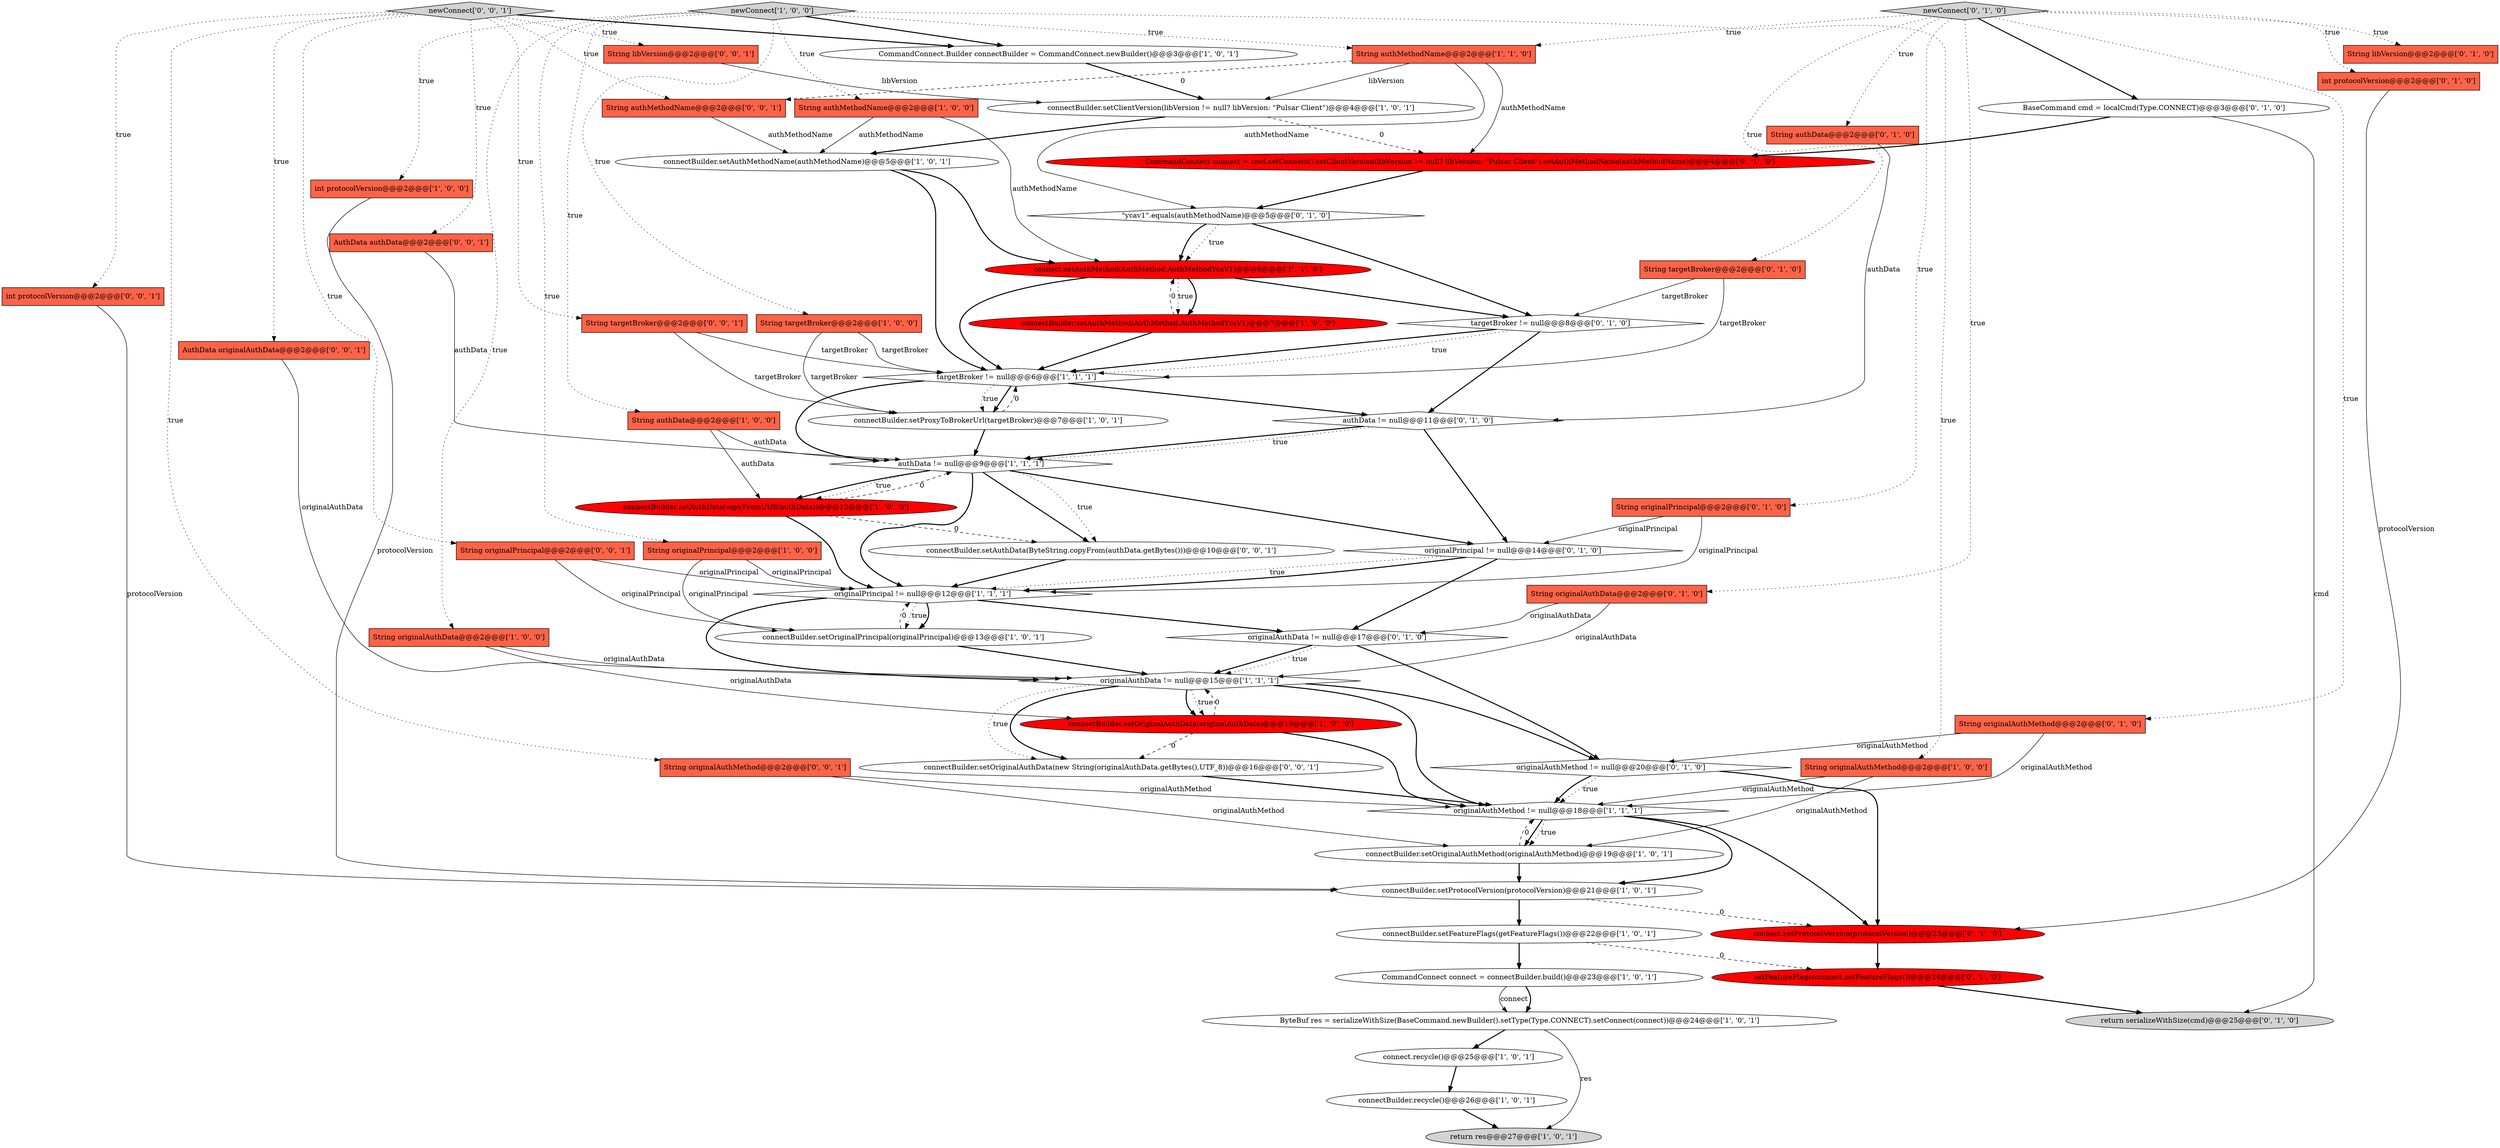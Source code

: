 digraph {
48 [style = filled, label = "targetBroker != null@@@8@@@['0', '1', '0']", fillcolor = white, shape = diamond image = "AAA0AAABBB2BBB"];
60 [style = filled, label = "connectBuilder.setOriginalAuthData(new String(originalAuthData.getBytes(),UTF_8))@@@16@@@['0', '0', '1']", fillcolor = white, shape = ellipse image = "AAA0AAABBB3BBB"];
25 [style = filled, label = "connectBuilder.setAuthMethod(AuthMethod.AuthMethodYcaV1)@@@7@@@['1', '0', '0']", fillcolor = red, shape = ellipse image = "AAA1AAABBB1BBB"];
19 [style = filled, label = "originalAuthMethod != null@@@18@@@['1', '1', '1']", fillcolor = white, shape = diamond image = "AAA0AAABBB1BBB"];
56 [style = filled, label = "String originalAuthMethod@@@2@@@['0', '0', '1']", fillcolor = tomato, shape = box image = "AAA0AAABBB3BBB"];
30 [style = filled, label = "connectBuilder.setOriginalPrincipal(originalPrincipal)@@@13@@@['1', '0', '1']", fillcolor = white, shape = ellipse image = "AAA0AAABBB1BBB"];
32 [style = filled, label = "originalPrincipal != null@@@14@@@['0', '1', '0']", fillcolor = white, shape = diamond image = "AAA0AAABBB2BBB"];
2 [style = filled, label = "connectBuilder.recycle()@@@26@@@['1', '0', '1']", fillcolor = white, shape = ellipse image = "AAA0AAABBB1BBB"];
59 [style = filled, label = "String authMethodName@@@2@@@['0', '0', '1']", fillcolor = tomato, shape = box image = "AAA0AAABBB3BBB"];
10 [style = filled, label = "authData != null@@@9@@@['1', '1', '1']", fillcolor = white, shape = diamond image = "AAA0AAABBB1BBB"];
23 [style = filled, label = "String authData@@@2@@@['1', '0', '0']", fillcolor = tomato, shape = box image = "AAA0AAABBB1BBB"];
11 [style = filled, label = "String originalAuthData@@@2@@@['1', '0', '0']", fillcolor = tomato, shape = box image = "AAA0AAABBB1BBB"];
34 [style = filled, label = "String originalPrincipal@@@2@@@['0', '1', '0']", fillcolor = tomato, shape = box image = "AAA0AAABBB2BBB"];
39 [style = filled, label = "originalAuthData != null@@@17@@@['0', '1', '0']", fillcolor = white, shape = diamond image = "AAA0AAABBB2BBB"];
6 [style = filled, label = "connectBuilder.setOriginalAuthMethod(originalAuthMethod)@@@19@@@['1', '0', '1']", fillcolor = white, shape = ellipse image = "AAA0AAABBB1BBB"];
9 [style = filled, label = "String originalAuthMethod@@@2@@@['1', '0', '0']", fillcolor = tomato, shape = box image = "AAA0AAABBB1BBB"];
26 [style = filled, label = "String authMethodName@@@2@@@['1', '1', '0']", fillcolor = tomato, shape = box image = "AAA0AAABBB1BBB"];
54 [style = filled, label = "String originalPrincipal@@@2@@@['0', '0', '1']", fillcolor = tomato, shape = box image = "AAA0AAABBB3BBB"];
18 [style = filled, label = "ByteBuf res = serializeWithSize(BaseCommand.newBuilder().setType(Type.CONNECT).setConnect(connect))@@@24@@@['1', '0', '1']", fillcolor = white, shape = ellipse image = "AAA0AAABBB1BBB"];
44 [style = filled, label = "return serializeWithSize(cmd)@@@25@@@['0', '1', '0']", fillcolor = lightgray, shape = ellipse image = "AAA0AAABBB2BBB"];
21 [style = filled, label = "connectBuilder.setFeatureFlags(getFeatureFlags())@@@22@@@['1', '0', '1']", fillcolor = white, shape = ellipse image = "AAA0AAABBB1BBB"];
31 [style = filled, label = "BaseCommand cmd = localCmd(Type.CONNECT)@@@3@@@['0', '1', '0']", fillcolor = white, shape = ellipse image = "AAA0AAABBB2BBB"];
13 [style = filled, label = "connectBuilder.setProxyToBrokerUrl(targetBroker)@@@7@@@['1', '0', '1']", fillcolor = white, shape = ellipse image = "AAA0AAABBB1BBB"];
47 [style = filled, label = "String targetBroker@@@2@@@['0', '1', '0']", fillcolor = tomato, shape = box image = "AAA0AAABBB2BBB"];
55 [style = filled, label = "AuthData authData@@@2@@@['0', '0', '1']", fillcolor = tomato, shape = box image = "AAA0AAABBB3BBB"];
58 [style = filled, label = "connectBuilder.setAuthData(ByteString.copyFrom(authData.getBytes()))@@@10@@@['0', '0', '1']", fillcolor = white, shape = ellipse image = "AAA0AAABBB3BBB"];
7 [style = filled, label = "originalAuthData != null@@@15@@@['1', '1', '1']", fillcolor = white, shape = diamond image = "AAA0AAABBB1BBB"];
14 [style = filled, label = "connectBuilder.setProtocolVersion(protocolVersion)@@@21@@@['1', '0', '1']", fillcolor = white, shape = ellipse image = "AAA0AAABBB1BBB"];
52 [style = filled, label = "int protocolVersion@@@2@@@['0', '0', '1']", fillcolor = tomato, shape = box image = "AAA0AAABBB3BBB"];
17 [style = filled, label = "int protocolVersion@@@2@@@['1', '0', '0']", fillcolor = tomato, shape = box image = "AAA0AAABBB1BBB"];
27 [style = filled, label = "CommandConnect connect = connectBuilder.build()@@@23@@@['1', '0', '1']", fillcolor = white, shape = ellipse image = "AAA0AAABBB1BBB"];
49 [style = filled, label = "newConnect['0', '1', '0']", fillcolor = lightgray, shape = diamond image = "AAA0AAABBB2BBB"];
51 [style = filled, label = "AuthData originalAuthData@@@2@@@['0', '0', '1']", fillcolor = tomato, shape = box image = "AAA0AAABBB3BBB"];
57 [style = filled, label = "newConnect['0', '0', '1']", fillcolor = lightgray, shape = diamond image = "AAA0AAABBB3BBB"];
28 [style = filled, label = "connectBuilder.setAuthMethodName(authMethodName)@@@5@@@['1', '0', '1']", fillcolor = white, shape = ellipse image = "AAA0AAABBB1BBB"];
24 [style = filled, label = "newConnect['1', '0', '0']", fillcolor = lightgray, shape = diamond image = "AAA0AAABBB1BBB"];
3 [style = filled, label = "return res@@@27@@@['1', '0', '1']", fillcolor = lightgray, shape = ellipse image = "AAA0AAABBB1BBB"];
1 [style = filled, label = "String targetBroker@@@2@@@['1', '0', '0']", fillcolor = tomato, shape = box image = "AAA0AAABBB1BBB"];
46 [style = filled, label = "CommandConnect connect = cmd.setConnect().setClientVersion(libVersion != null? libVersion: \"Pulsar Client\").setAuthMethodName(authMethodName)@@@4@@@['0', '1', '0']", fillcolor = red, shape = ellipse image = "AAA1AAABBB2BBB"];
0 [style = filled, label = "connectBuilder.setClientVersion(libVersion != null? libVersion: \"Pulsar Client\")@@@4@@@['1', '0', '1']", fillcolor = white, shape = ellipse image = "AAA0AAABBB1BBB"];
12 [style = filled, label = "connect.setAuthMethod(AuthMethod.AuthMethodYcaV1)@@@6@@@['1', '1', '0']", fillcolor = red, shape = ellipse image = "AAA1AAABBB1BBB"];
43 [style = filled, label = "authData != null@@@11@@@['0', '1', '0']", fillcolor = white, shape = diamond image = "AAA0AAABBB2BBB"];
33 [style = filled, label = "\"ycav1\".equals(authMethodName)@@@5@@@['0', '1', '0']", fillcolor = white, shape = diamond image = "AAA0AAABBB2BBB"];
20 [style = filled, label = "String originalPrincipal@@@2@@@['1', '0', '0']", fillcolor = tomato, shape = box image = "AAA0AAABBB1BBB"];
16 [style = filled, label = "connectBuilder.setOriginalAuthData(originalAuthData)@@@19@@@['1', '0', '0']", fillcolor = red, shape = ellipse image = "AAA1AAABBB1BBB"];
5 [style = filled, label = "connectBuilder.setAuthData(copyFromUtf8(authData))@@@13@@@['1', '0', '0']", fillcolor = red, shape = ellipse image = "AAA1AAABBB1BBB"];
22 [style = filled, label = "String authMethodName@@@2@@@['1', '0', '0']", fillcolor = tomato, shape = box image = "AAA0AAABBB1BBB"];
50 [style = filled, label = "String libVersion@@@2@@@['0', '0', '1']", fillcolor = tomato, shape = box image = "AAA0AAABBB3BBB"];
38 [style = filled, label = "String originalAuthData@@@2@@@['0', '1', '0']", fillcolor = tomato, shape = box image = "AAA0AAABBB2BBB"];
41 [style = filled, label = "int protocolVersion@@@2@@@['0', '1', '0']", fillcolor = tomato, shape = box image = "AAA0AAABBB2BBB"];
29 [style = filled, label = "targetBroker != null@@@6@@@['1', '1', '1']", fillcolor = white, shape = diamond image = "AAA0AAABBB1BBB"];
36 [style = filled, label = "String originalAuthMethod@@@2@@@['0', '1', '0']", fillcolor = tomato, shape = box image = "AAA0AAABBB2BBB"];
37 [style = filled, label = "setFeatureFlags(connect.setFeatureFlags())@@@24@@@['0', '1', '0']", fillcolor = red, shape = ellipse image = "AAA1AAABBB2BBB"];
8 [style = filled, label = "connect.recycle()@@@25@@@['1', '0', '1']", fillcolor = white, shape = ellipse image = "AAA0AAABBB1BBB"];
35 [style = filled, label = "originalAuthMethod != null@@@20@@@['0', '1', '0']", fillcolor = white, shape = diamond image = "AAA0AAABBB2BBB"];
4 [style = filled, label = "originalPrincipal != null@@@12@@@['1', '1', '1']", fillcolor = white, shape = diamond image = "AAA0AAABBB1BBB"];
40 [style = filled, label = "connect.setProtocolVersion(protocolVersion)@@@23@@@['0', '1', '0']", fillcolor = red, shape = ellipse image = "AAA1AAABBB2BBB"];
53 [style = filled, label = "String targetBroker@@@2@@@['0', '0', '1']", fillcolor = tomato, shape = box image = "AAA0AAABBB3BBB"];
15 [style = filled, label = "CommandConnect.Builder connectBuilder = CommandConnect.newBuilder()@@@3@@@['1', '0', '1']", fillcolor = white, shape = ellipse image = "AAA0AAABBB1BBB"];
42 [style = filled, label = "String libVersion@@@2@@@['0', '1', '0']", fillcolor = tomato, shape = box image = "AAA0AAABBB2BBB"];
45 [style = filled, label = "String authData@@@2@@@['0', '1', '0']", fillcolor = tomato, shape = box image = "AAA0AAABBB2BBB"];
5->58 [style = dashed, label="0"];
53->29 [style = solid, label="targetBroker"];
48->29 [style = bold, label=""];
57->52 [style = dotted, label="true"];
53->13 [style = solid, label="targetBroker"];
24->17 [style = dotted, label="true"];
49->34 [style = dotted, label="true"];
7->35 [style = bold, label=""];
10->32 [style = bold, label=""];
35->19 [style = dotted, label="true"];
21->37 [style = dashed, label="0"];
25->29 [style = bold, label=""];
50->0 [style = solid, label="libVersion"];
57->51 [style = dotted, label="true"];
1->29 [style = solid, label="targetBroker"];
55->10 [style = solid, label="authData"];
4->30 [style = dotted, label="true"];
7->60 [style = bold, label=""];
59->28 [style = solid, label="authMethodName"];
57->56 [style = dotted, label="true"];
29->13 [style = dotted, label="true"];
48->43 [style = bold, label=""];
15->0 [style = bold, label=""];
26->33 [style = solid, label="authMethodName"];
7->16 [style = bold, label=""];
33->48 [style = bold, label=""];
7->16 [style = dotted, label="true"];
29->43 [style = bold, label=""];
49->36 [style = dotted, label="true"];
32->4 [style = bold, label=""];
31->46 [style = bold, label=""];
40->37 [style = bold, label=""];
9->6 [style = solid, label="originalAuthMethod"];
57->54 [style = dotted, label="true"];
13->29 [style = dashed, label="0"];
34->32 [style = solid, label="originalPrincipal"];
43->32 [style = bold, label=""];
54->4 [style = solid, label="originalPrincipal"];
22->12 [style = solid, label="authMethodName"];
12->48 [style = bold, label=""];
16->19 [style = bold, label=""];
19->6 [style = bold, label=""];
35->40 [style = bold, label=""];
9->19 [style = solid, label="originalAuthMethod"];
49->47 [style = dotted, label="true"];
23->5 [style = solid, label="authData"];
17->14 [style = solid, label="protocolVersion"];
38->39 [style = solid, label="originalAuthData"];
12->29 [style = bold, label=""];
57->50 [style = dotted, label="true"];
39->7 [style = bold, label=""];
24->26 [style = dotted, label="true"];
49->31 [style = bold, label=""];
49->41 [style = dotted, label="true"];
30->7 [style = bold, label=""];
39->35 [style = bold, label=""];
24->22 [style = dotted, label="true"];
46->33 [style = bold, label=""];
6->19 [style = dashed, label="0"];
11->16 [style = solid, label="originalAuthData"];
43->10 [style = bold, label=""];
45->43 [style = solid, label="authData"];
60->19 [style = bold, label=""];
54->30 [style = solid, label="originalPrincipal"];
16->7 [style = dashed, label="0"];
12->25 [style = dotted, label="true"];
14->40 [style = dashed, label="0"];
14->21 [style = bold, label=""];
43->10 [style = dotted, label="true"];
13->10 [style = bold, label=""];
28->29 [style = bold, label=""];
27->18 [style = bold, label=""];
32->4 [style = dotted, label="true"];
21->27 [style = bold, label=""];
33->12 [style = dotted, label="true"];
25->12 [style = dashed, label="0"];
26->0 [style = solid, label="libVersion"];
20->30 [style = solid, label="originalPrincipal"];
2->3 [style = bold, label=""];
4->39 [style = bold, label=""];
48->29 [style = dotted, label="true"];
31->44 [style = solid, label="cmd"];
56->6 [style = solid, label="originalAuthMethod"];
26->46 [style = solid, label="authMethodName"];
28->12 [style = bold, label=""];
33->12 [style = bold, label=""];
51->7 [style = solid, label="originalAuthData"];
4->7 [style = bold, label=""];
49->42 [style = dotted, label="true"];
49->45 [style = dotted, label="true"];
7->60 [style = dotted, label="true"];
24->11 [style = dotted, label="true"];
57->53 [style = dotted, label="true"];
10->5 [style = bold, label=""];
19->14 [style = bold, label=""];
24->23 [style = dotted, label="true"];
8->2 [style = bold, label=""];
5->10 [style = dashed, label="0"];
38->7 [style = solid, label="originalAuthData"];
57->15 [style = bold, label=""];
24->20 [style = dotted, label="true"];
20->4 [style = solid, label="originalPrincipal"];
5->4 [style = bold, label=""];
16->60 [style = dashed, label="0"];
37->44 [style = bold, label=""];
29->10 [style = bold, label=""];
49->26 [style = dotted, label="true"];
27->18 [style = solid, label="connect"];
32->39 [style = bold, label=""];
18->8 [style = bold, label=""];
58->4 [style = bold, label=""];
36->35 [style = solid, label="originalAuthMethod"];
19->40 [style = bold, label=""];
0->46 [style = dashed, label="0"];
7->19 [style = bold, label=""];
23->10 [style = solid, label="authData"];
41->40 [style = solid, label="protocolVersion"];
34->4 [style = solid, label="originalPrincipal"];
24->15 [style = bold, label=""];
24->1 [style = dotted, label="true"];
26->59 [style = dashed, label="0"];
56->19 [style = solid, label="originalAuthMethod"];
18->3 [style = solid, label="res"];
35->19 [style = bold, label=""];
24->9 [style = dotted, label="true"];
57->59 [style = dotted, label="true"];
11->7 [style = solid, label="originalAuthData"];
22->28 [style = solid, label="authMethodName"];
10->5 [style = dotted, label="true"];
47->29 [style = solid, label="targetBroker"];
30->4 [style = dashed, label="0"];
1->13 [style = solid, label="targetBroker"];
57->55 [style = dotted, label="true"];
6->14 [style = bold, label=""];
4->30 [style = bold, label=""];
36->19 [style = solid, label="originalAuthMethod"];
10->58 [style = dotted, label="true"];
12->25 [style = bold, label=""];
47->48 [style = solid, label="targetBroker"];
52->14 [style = solid, label="protocolVersion"];
10->4 [style = bold, label=""];
19->6 [style = dotted, label="true"];
10->58 [style = bold, label=""];
49->38 [style = dotted, label="true"];
0->28 [style = bold, label=""];
39->7 [style = dotted, label="true"];
29->13 [style = bold, label=""];
}

